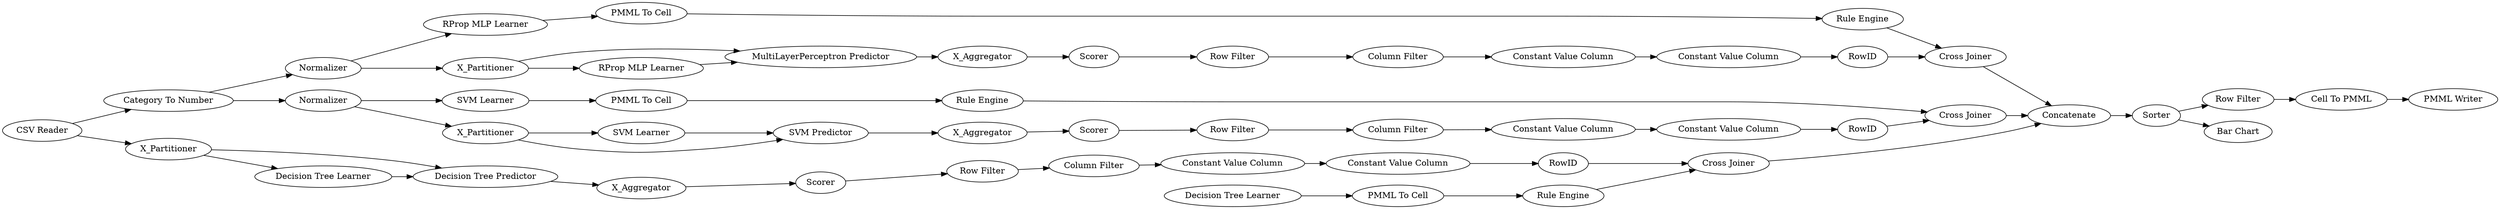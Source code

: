 digraph {
	"-1394739968122858465_34" [label="Rule Engine"]
	"-6709774971504263239_9" [label="Row Filter"]
	"6646906898862362268_32" [label="MultiLayerPerceptron Predictor"]
	"4384920125171071421_9" [label="Row Filter"]
	"3395635740140909478_53" [label="Row Filter"]
	"-5719178055262538854_290" [label="Constant Value Column"]
	"6646906898862362268_38" [label="Cross Joiner"]
	"-5719178055262538854_294" [label="Column Filter"]
	"4384920125171071421_290" [label="Constant Value Column"]
	"-6709774971504263239_292" [label="Constant Value Column"]
	"-4456940910312633706_41" [label=Scorer]
	"3929622117939695165_32" [label="Decision Tree Predictor"]
	"6646906898862362268_39" [label=Normalizer]
	"-6709774971504263239_294" [label="Column Filter"]
	"-4456940910312633706_39" [label="Cross Joiner"]
	"592835894896331640_33" [label="SVM Learner"]
	"-4456940910312633706_7" [label=X_Aggregator]
	"592835894896331640_35" [label="Rule Engine"]
	"3395635740140909478_52" [label=Sorter]
	"3929622117939695165_2" [label=X_Partitioner]
	"3395635740140909478_58" [label="Category To Number"]
	"-6709774971504263239_290" [label="Constant Value Column"]
	"-5719178055262538854_292" [label="Constant Value Column"]
	"-5190522529933075223_33" [label="Decision Tree Learner"]
	"6646906898862362268_40" [label=Scorer]
	"6646906898862362268_2" [label=X_Partitioner]
	"4384920125171071421_294" [label="Column Filter"]
	"-5719178055262538854_293" [label=RowID]
	"-4456940910312633706_40" [label=Normalizer]
	"-6709774971504263239_293" [label=RowID]
	"-4456940910312633706_32" [label="SVM Predictor"]
	"3929622117939695165_39" [label=Scorer]
	"592835894896331640_34" [label="PMML To Cell"]
	"3929622117939695165_38" [label="Cross Joiner"]
	"6646906898862362268_31" [label="RProp MLP Learner"]
	"-5190522529933075223_34" [label="Rule Engine"]
	"-5190522529933075223_28" [label="PMML To Cell"]
	"3395635740140909478_61" [label="PMML Writer"]
	"4384920125171071421_293" [label=RowID]
	"4384920125171071421_292" [label="Constant Value Column"]
	"3395635740140909478_54" [label="Cell To PMML"]
	"-4456940910312633706_31" [label="SVM Learner"]
	"3395635740140909478_60" [label=Concatenate]
	"3929622117939695165_31" [label="Decision Tree Learner"]
	"-4456940910312633706_2" [label=X_Partitioner]
	"-5719178055262538854_9" [label="Row Filter"]
	"-1394739968122858465_22" [label="PMML To Cell"]
	"6646906898862362268_7" [label=X_Aggregator]
	"3395635740140909478_62" [label="CSV Reader"]
	"3395635740140909478_59" [label="Bar Chart"]
	"3929622117939695165_7" [label=X_Aggregator]
	"-1394739968122858465_35" [label="RProp MLP Learner"]
	"-1394739968122858465_22" -> "-1394739968122858465_34"
	"592835894896331640_34" -> "592835894896331640_35"
	"-4456940910312633706_2" -> "-4456940910312633706_32"
	"3395635740140909478_53" -> "3395635740140909478_54"
	"-5190522529933075223_34" -> "3929622117939695165_38"
	"592835894896331640_33" -> "592835894896331640_34"
	"3395635740140909478_52" -> "3395635740140909478_59"
	"6646906898862362268_40" -> "-5719178055262538854_9"
	"-6709774971504263239_294" -> "-6709774971504263239_290"
	"4384920125171071421_9" -> "4384920125171071421_294"
	"-1394739968122858465_34" -> "6646906898862362268_38"
	"-5190522529933075223_28" -> "-5190522529933075223_34"
	"-4456940910312633706_32" -> "-4456940910312633706_7"
	"3929622117939695165_2" -> "3929622117939695165_31"
	"3395635740140909478_58" -> "6646906898862362268_39"
	"-4456940910312633706_41" -> "4384920125171071421_9"
	"-5719178055262538854_294" -> "-5719178055262538854_290"
	"592835894896331640_35" -> "-4456940910312633706_39"
	"-5190522529933075223_33" -> "-5190522529933075223_28"
	"-5719178055262538854_293" -> "6646906898862362268_38"
	"6646906898862362268_2" -> "6646906898862362268_31"
	"6646906898862362268_38" -> "3395635740140909478_60"
	"3395635740140909478_60" -> "3395635740140909478_52"
	"3929622117939695165_31" -> "3929622117939695165_32"
	"4384920125171071421_292" -> "4384920125171071421_293"
	"3395635740140909478_62" -> "3929622117939695165_2"
	"3929622117939695165_2" -> "3929622117939695165_32"
	"6646906898862362268_32" -> "6646906898862362268_7"
	"-5719178055262538854_292" -> "-5719178055262538854_293"
	"-4456940910312633706_31" -> "-4456940910312633706_32"
	"-5719178055262538854_9" -> "-5719178055262538854_294"
	"3929622117939695165_7" -> "3929622117939695165_39"
	"-4456940910312633706_39" -> "3395635740140909478_60"
	"6646906898862362268_7" -> "6646906898862362268_40"
	"3929622117939695165_38" -> "3395635740140909478_60"
	"3395635740140909478_52" -> "3395635740140909478_53"
	"-6709774971504263239_292" -> "-6709774971504263239_293"
	"3929622117939695165_32" -> "3929622117939695165_7"
	"-4456940910312633706_40" -> "592835894896331640_33"
	"-4456940910312633706_2" -> "-4456940910312633706_31"
	"6646906898862362268_2" -> "6646906898862362268_32"
	"-6709774971504263239_9" -> "-6709774971504263239_294"
	"4384920125171071421_294" -> "4384920125171071421_290"
	"-4456940910312633706_40" -> "-4456940910312633706_2"
	"-5719178055262538854_290" -> "-5719178055262538854_292"
	"4384920125171071421_290" -> "4384920125171071421_292"
	"3929622117939695165_39" -> "-6709774971504263239_9"
	"6646906898862362268_39" -> "-1394739968122858465_35"
	"6646906898862362268_39" -> "6646906898862362268_2"
	"4384920125171071421_293" -> "-4456940910312633706_39"
	"3395635740140909478_54" -> "3395635740140909478_61"
	"-4456940910312633706_7" -> "-4456940910312633706_41"
	"-6709774971504263239_290" -> "-6709774971504263239_292"
	"3395635740140909478_58" -> "-4456940910312633706_40"
	"-1394739968122858465_35" -> "-1394739968122858465_22"
	"-6709774971504263239_293" -> "3929622117939695165_38"
	"6646906898862362268_31" -> "6646906898862362268_32"
	"3395635740140909478_62" -> "3395635740140909478_58"
	rankdir=LR
}
